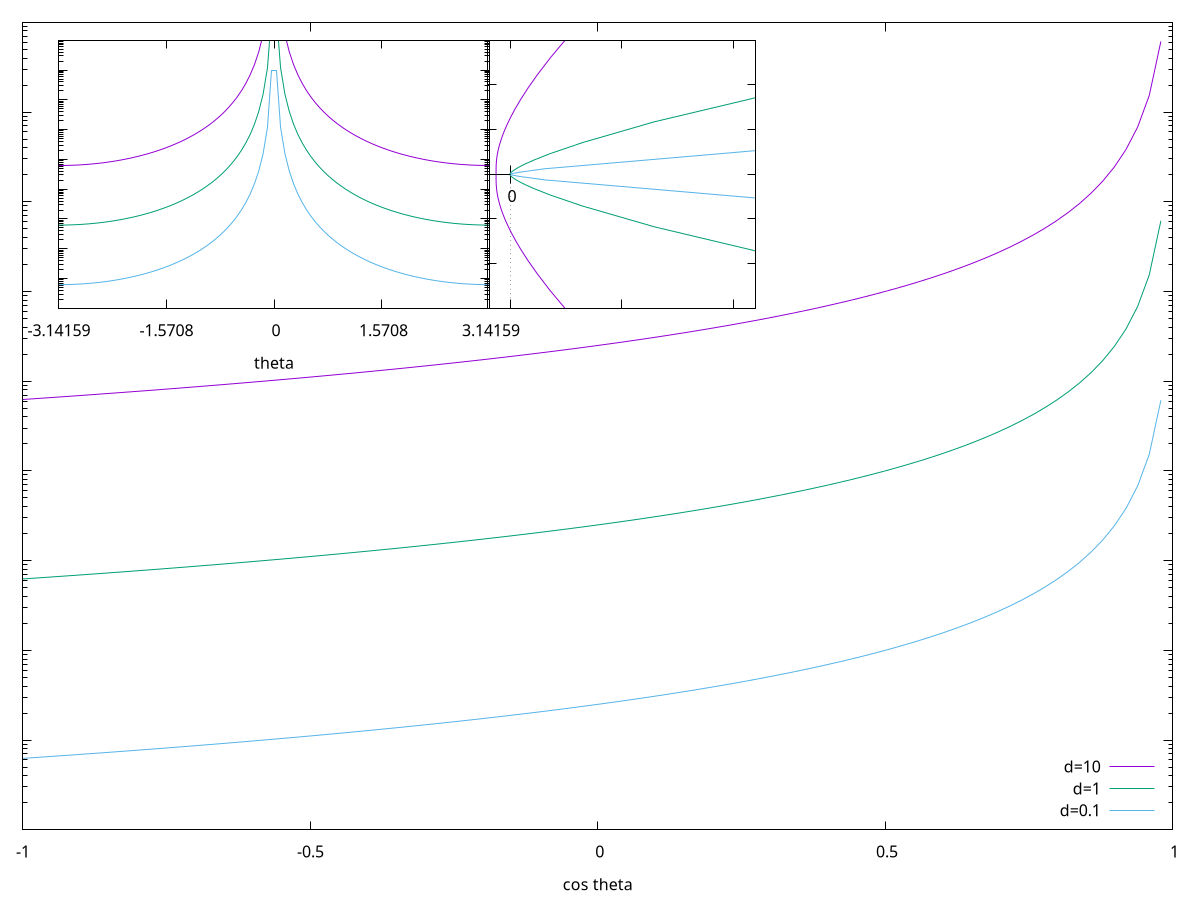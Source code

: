 set terminal svg
set output "sezione_coulomb.svg"
d1 = 10.
d2 = 1.
d3 = 0.1

#unset ytics
set yrange [0.0001:100000]
set key right bottom
set multiplot
set xlabel "cos theta"
set origin 0.0,0.0
set size 1.0,1.0
set logscale y
set format y ""
plot [x=-1:1] (d1**2)/16. * 1./(sin(acos(x)/2))**4 title "d=10", (d2**2)/16. *1./(sin(acos(x)/2))**4 title "d=1", (d3**2)/16. *1./(sin(acos(x)/2))**4 title "d=0.1"

set origin 0.03,0.58
set format y ""
set size 0.4,0.4
unset key
set xtics -pi,pi/2
set xlabel "theta"
plot [x=-pi:pi] (d1**2)/16. * 1./(sin(x/2))**4 title "d=10", (d2**2)/16. *1./(sin(x/2))**4 title "d=1", (d3**2)/16. *1./(sin(x/2))**4 title "d=0.1"

set origin 0.32,0.58
set format y ""
set format x " "
set size 0.4,0.4
unset logscale y
set xlabel " "
set yrange [-60:60]
set xrange [-10:110]
set polar
set grid polar
set size square
set xtics 50
plot [t=-pi:pi] (d1**2)/16. * 1./(sin(t/2))**4 title "d=10", (d2**2)/16. *1./(sin(t/2))**4 title "d=1", (d3**2)/16. *1./(sin(t/2))**4 title "d=0.1
set nomultiplot
#pause -1

